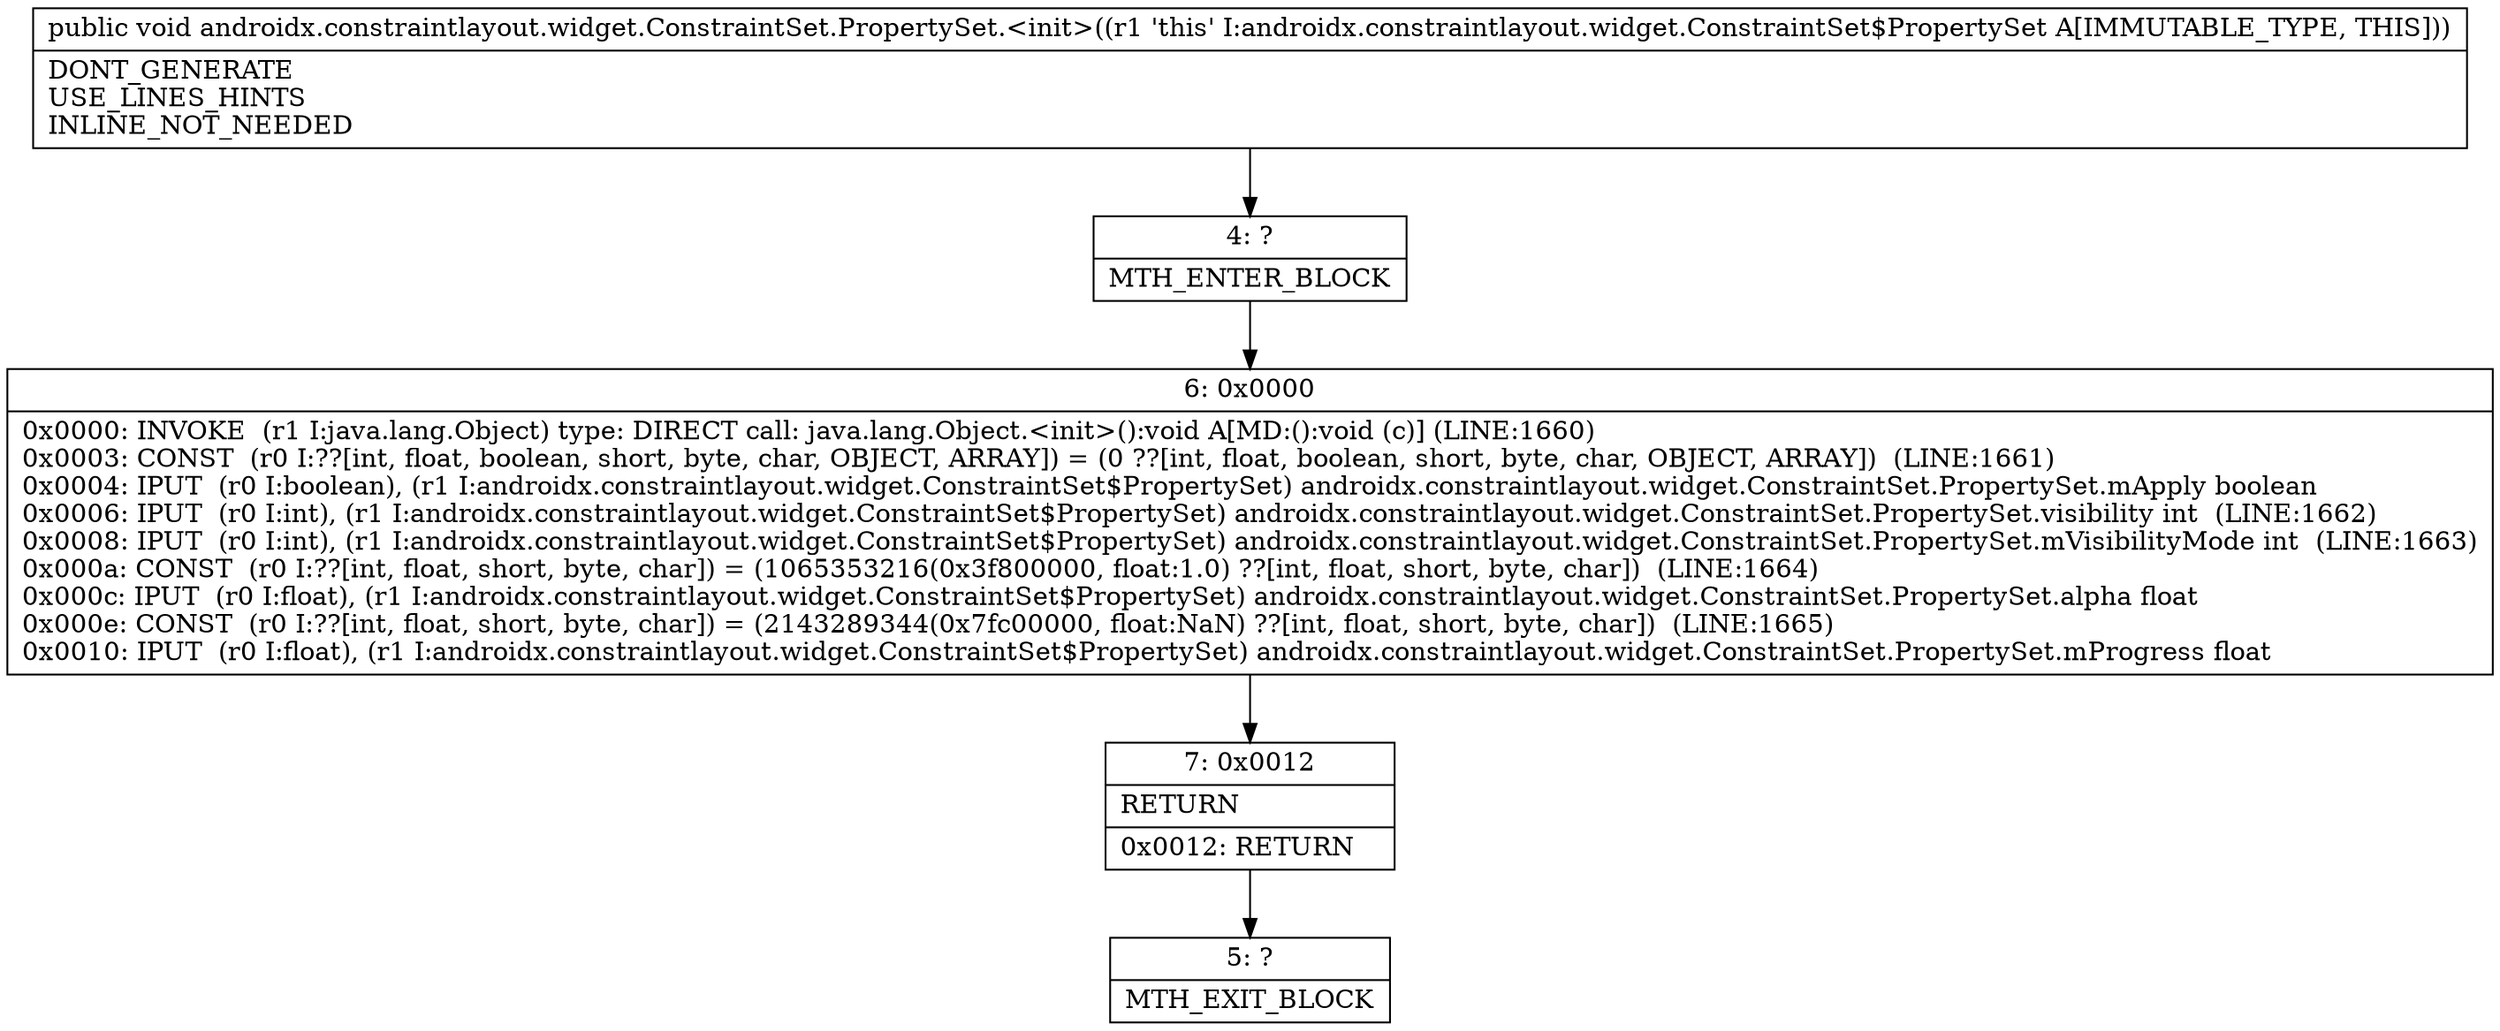 digraph "CFG forandroidx.constraintlayout.widget.ConstraintSet.PropertySet.\<init\>()V" {
Node_4 [shape=record,label="{4\:\ ?|MTH_ENTER_BLOCK\l}"];
Node_6 [shape=record,label="{6\:\ 0x0000|0x0000: INVOKE  (r1 I:java.lang.Object) type: DIRECT call: java.lang.Object.\<init\>():void A[MD:():void (c)] (LINE:1660)\l0x0003: CONST  (r0 I:??[int, float, boolean, short, byte, char, OBJECT, ARRAY]) = (0 ??[int, float, boolean, short, byte, char, OBJECT, ARRAY])  (LINE:1661)\l0x0004: IPUT  (r0 I:boolean), (r1 I:androidx.constraintlayout.widget.ConstraintSet$PropertySet) androidx.constraintlayout.widget.ConstraintSet.PropertySet.mApply boolean \l0x0006: IPUT  (r0 I:int), (r1 I:androidx.constraintlayout.widget.ConstraintSet$PropertySet) androidx.constraintlayout.widget.ConstraintSet.PropertySet.visibility int  (LINE:1662)\l0x0008: IPUT  (r0 I:int), (r1 I:androidx.constraintlayout.widget.ConstraintSet$PropertySet) androidx.constraintlayout.widget.ConstraintSet.PropertySet.mVisibilityMode int  (LINE:1663)\l0x000a: CONST  (r0 I:??[int, float, short, byte, char]) = (1065353216(0x3f800000, float:1.0) ??[int, float, short, byte, char])  (LINE:1664)\l0x000c: IPUT  (r0 I:float), (r1 I:androidx.constraintlayout.widget.ConstraintSet$PropertySet) androidx.constraintlayout.widget.ConstraintSet.PropertySet.alpha float \l0x000e: CONST  (r0 I:??[int, float, short, byte, char]) = (2143289344(0x7fc00000, float:NaN) ??[int, float, short, byte, char])  (LINE:1665)\l0x0010: IPUT  (r0 I:float), (r1 I:androidx.constraintlayout.widget.ConstraintSet$PropertySet) androidx.constraintlayout.widget.ConstraintSet.PropertySet.mProgress float \l}"];
Node_7 [shape=record,label="{7\:\ 0x0012|RETURN\l|0x0012: RETURN   \l}"];
Node_5 [shape=record,label="{5\:\ ?|MTH_EXIT_BLOCK\l}"];
MethodNode[shape=record,label="{public void androidx.constraintlayout.widget.ConstraintSet.PropertySet.\<init\>((r1 'this' I:androidx.constraintlayout.widget.ConstraintSet$PropertySet A[IMMUTABLE_TYPE, THIS]))  | DONT_GENERATE\lUSE_LINES_HINTS\lINLINE_NOT_NEEDED\l}"];
MethodNode -> Node_4;Node_4 -> Node_6;
Node_6 -> Node_7;
Node_7 -> Node_5;
}

